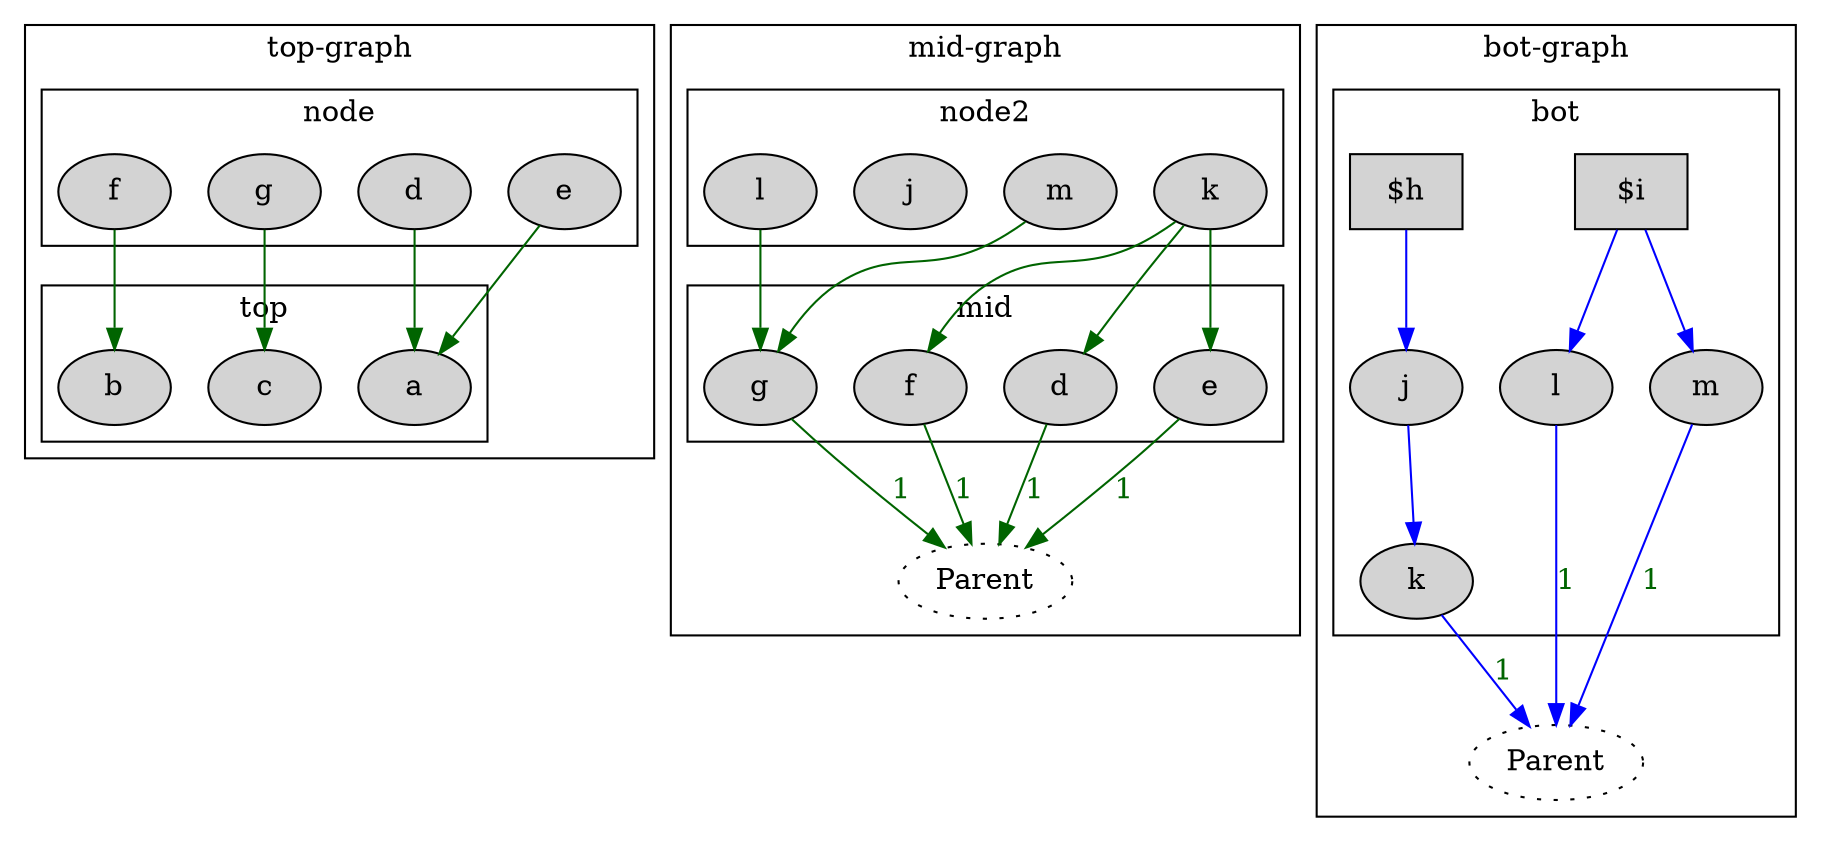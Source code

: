 digraph G{
	subgraph cluster0{
		color=black;
		label="top-graph";
		subgraph cluster1{
			label="top";
			node[style=filled];
			top_b[label="b"];
			top_c[label="c"];
			top_a[label="a"];
		}
		subgraph cluster2{
			label="node";
			node[style=filled];
			top_node_f[label="f"];
			top_node_g[label="g"];
			top_node_d[label="d"];
			top_node_e[label="e"];
		}
		top_node_f -> top_b[color=darkgreen];
		top_node_g -> top_c[color=darkgreen];
		top_node_d -> top_a[color=darkgreen];
		top_node_e -> top_a[color=darkgreen];
	}
	subgraph cluster3{
		color=black;
		label="mid-graph";
		subgraph cluster4{
			label="mid";
			node[style=filled];
			mid_f[label="f"];
			mid_g[label="g"];
			mid_d[label="d"];
			mid_e[label="e"];
		}
		subgraph cluster5{
			label="node2";
			node[style=filled];
			mid_node2_l[label="l"];
			mid_node2_m[label="m"];
			mid_node2_j[label="j"];
			mid_node2_k[label="k"];
		}
		parent0[label="Parent",style=dotted];
		mid_node2_k -> mid_e[color=darkgreen];
		mid_node2_k -> mid_d[color=darkgreen];
		mid_node2_k -> mid_f[color=darkgreen];
		mid_node2_l -> mid_g[color=darkgreen];
		mid_node2_m -> mid_g[color=darkgreen];
		mid_f -> parent0[color=darkgreen,label="1",fontcolor=darkgreen];
		mid_g -> parent0[color=darkgreen,label="1",fontcolor=darkgreen];
		mid_d -> parent0[color=darkgreen,label="1",fontcolor=darkgreen];
		mid_e -> parent0[color=darkgreen,label="1",fontcolor=darkgreen];
	}
	subgraph cluster6{
		color=black;
		label="bot-graph";
		subgraph cluster7{
			label="bot";
			node[style=filled];
			bot_l[label="l"];
			bot_m[label="m"];
			bot_j[label="j"];
			bot_k[label="k"];
			bot_h[label="$h", shape=box];
			bot_i[label="$i", shape=box];
		}
		parent1[label="Parent",style=dotted];
		bot_h -> bot_j[color=blue];
		bot_i -> bot_m[color=blue];
		bot_i -> bot_l[color=blue];
		bot_j -> bot_k[color=blue];
		bot_l -> parent1[color=blue,label="1",fontcolor=darkgreen];
		bot_m -> parent1[color=blue,label="1",fontcolor=darkgreen];
		bot_k -> parent1[color=blue,label="1",fontcolor=darkgreen];
	}
}
